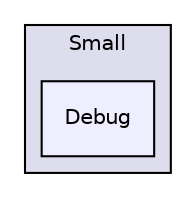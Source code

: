 digraph "include/Small/Debug" {
  compound=true
  node [ fontsize="10", fontname="Helvetica"];
  edge [ labelfontsize="10", labelfontname="Helvetica"];
  subgraph clusterdir_bccf9de9576cfd43a752576f669ec707 {
    graph [ bgcolor="#ddddee", pencolor="black", label="Small" fontname="Helvetica", fontsize="10", URL="dir_bccf9de9576cfd43a752576f669ec707.html"]
  dir_7f4e8556346902d5437514d20633b51f [shape=box, label="Debug", style="filled", fillcolor="#eeeeff", pencolor="black", URL="dir_7f4e8556346902d5437514d20633b51f.html"];
  }
}

